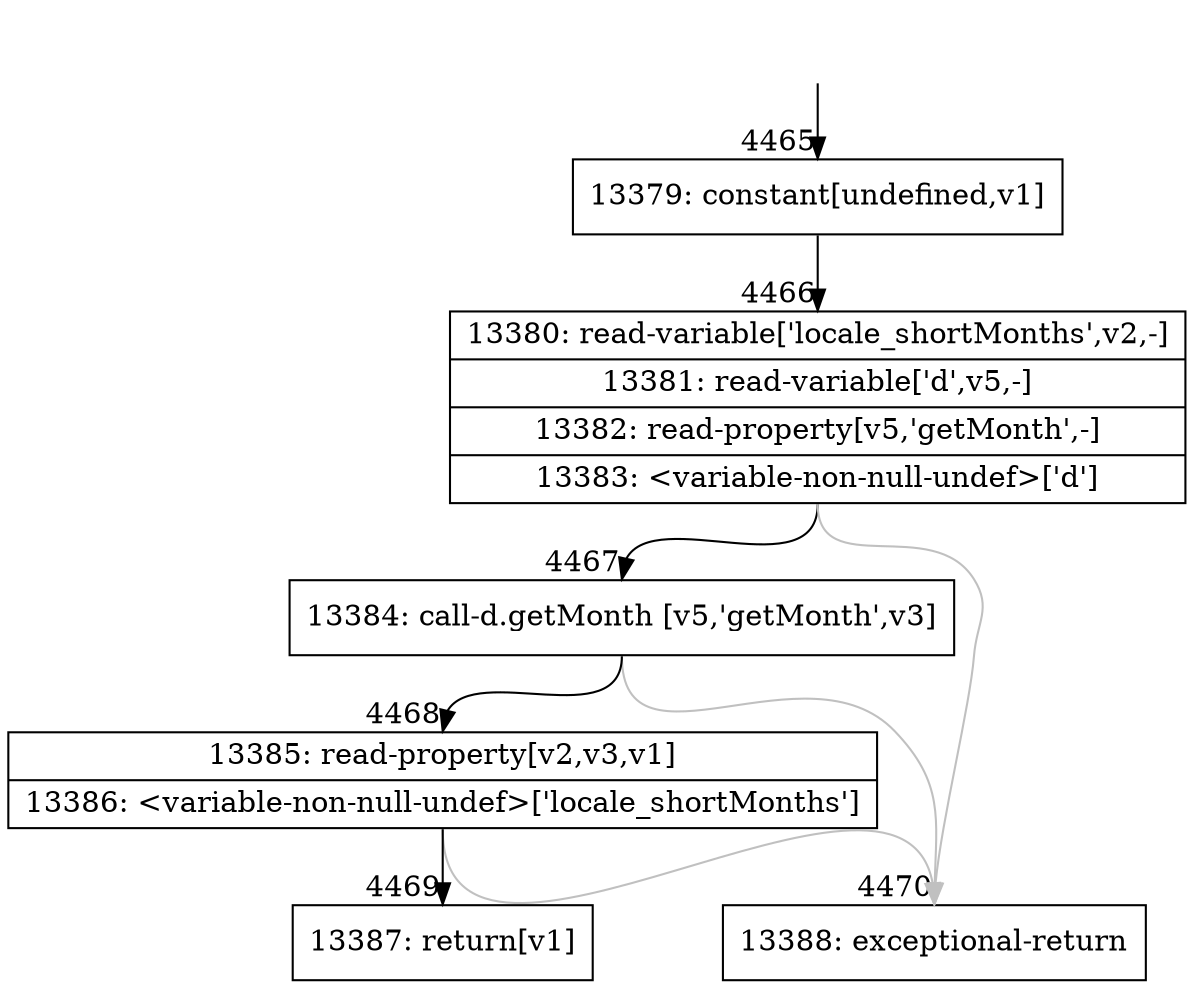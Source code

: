digraph {
rankdir="TD"
BB_entry414[shape=none,label=""];
BB_entry414 -> BB4465 [tailport=s, headport=n, headlabel="    4465"]
BB4465 [shape=record label="{13379: constant[undefined,v1]}" ] 
BB4465 -> BB4466 [tailport=s, headport=n, headlabel="      4466"]
BB4466 [shape=record label="{13380: read-variable['locale_shortMonths',v2,-]|13381: read-variable['d',v5,-]|13382: read-property[v5,'getMonth',-]|13383: \<variable-non-null-undef\>['d']}" ] 
BB4466 -> BB4467 [tailport=s, headport=n, headlabel="      4467"]
BB4466 -> BB4470 [tailport=s, headport=n, color=gray, headlabel="      4470"]
BB4467 [shape=record label="{13384: call-d.getMonth [v5,'getMonth',v3]}" ] 
BB4467 -> BB4468 [tailport=s, headport=n, headlabel="      4468"]
BB4467 -> BB4470 [tailport=s, headport=n, color=gray]
BB4468 [shape=record label="{13385: read-property[v2,v3,v1]|13386: \<variable-non-null-undef\>['locale_shortMonths']}" ] 
BB4468 -> BB4469 [tailport=s, headport=n, headlabel="      4469"]
BB4468 -> BB4470 [tailport=s, headport=n, color=gray]
BB4469 [shape=record label="{13387: return[v1]}" ] 
BB4470 [shape=record label="{13388: exceptional-return}" ] 
//#$~ 2601
}

